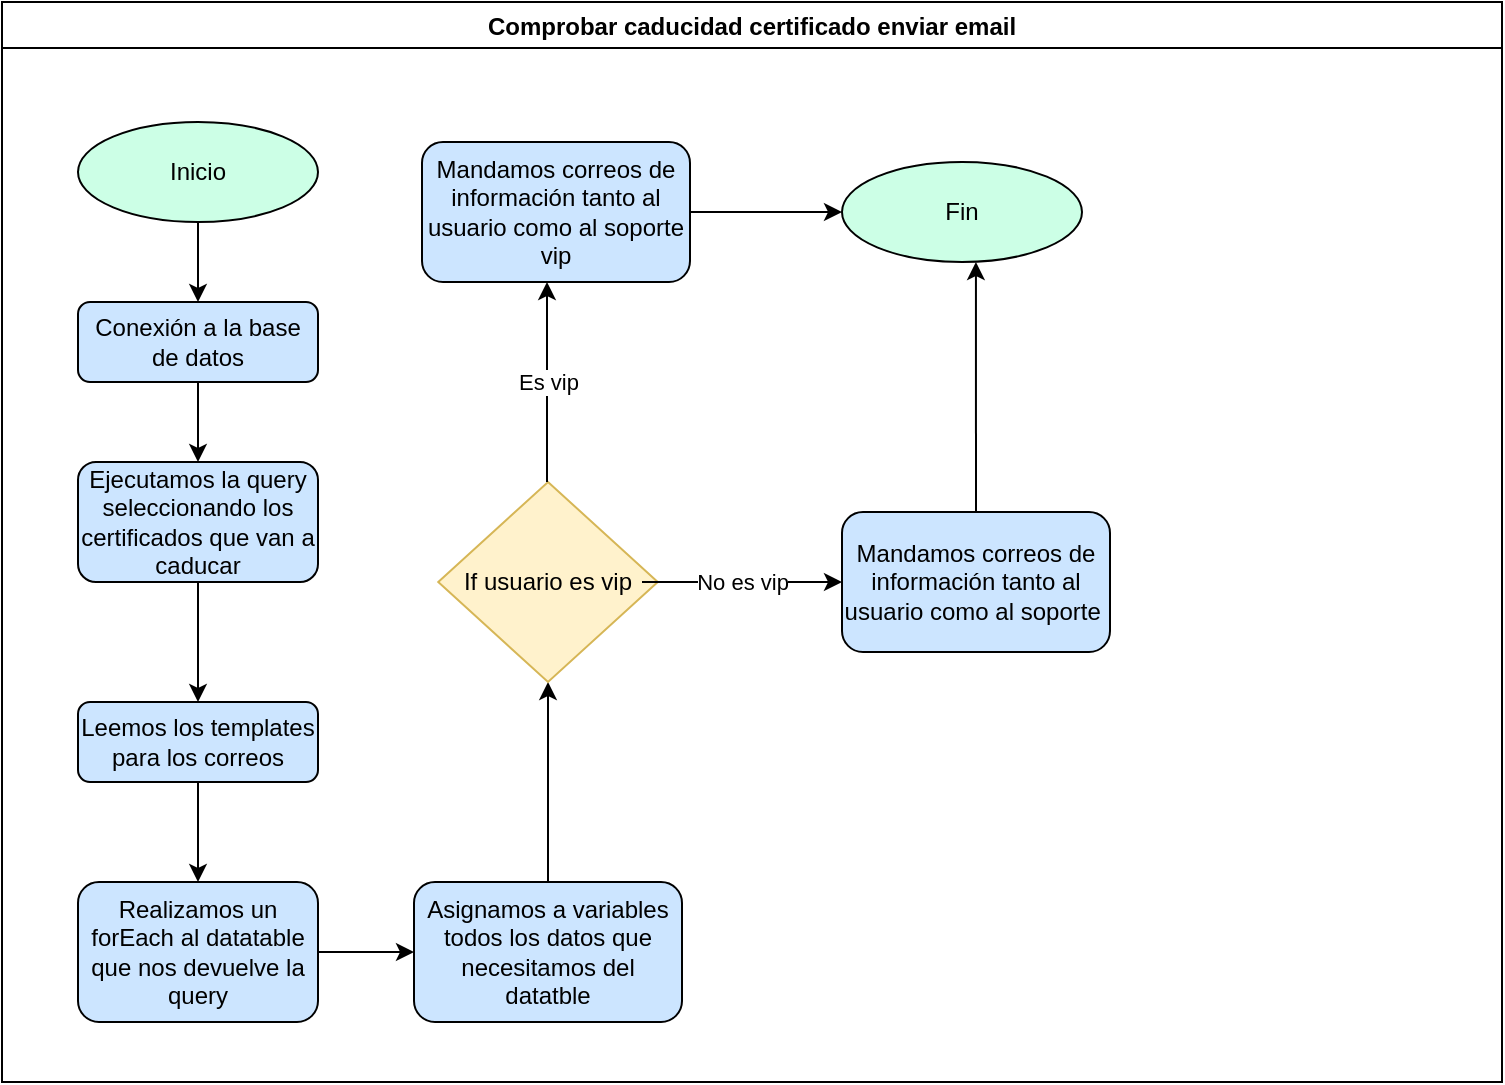 <mxfile version="14.6.13" type="device"><diagram id="8-eLQ-vo1XEB--dAlqfL" name="Página-1"><mxGraphModel dx="2678" dy="592" grid="1" gridSize="10" guides="1" tooltips="1" connect="1" arrows="1" fold="1" page="1" pageScale="1" pageWidth="827" pageHeight="1169" math="0" shadow="0"><root><mxCell id="0"/><mxCell id="1" parent="0"/><mxCell id="3qBFrPvA6Na9llxEXzv--5" value="Comprobar caducidad certificado enviar email" style="swimlane;" parent="1" vertex="1"><mxGeometry x="-1340" y="100" width="750" height="540" as="geometry"/></mxCell><mxCell id="h0UX9_JBWjjWPxAsGZl1-3" style="edgeStyle=orthogonalEdgeStyle;rounded=0;orthogonalLoop=1;jettySize=auto;html=1;exitX=0.5;exitY=1;exitDx=0;exitDy=0;entryX=0.5;entryY=0;entryDx=0;entryDy=0;" parent="3qBFrPvA6Na9llxEXzv--5" source="h0UX9_JBWjjWPxAsGZl1-1" target="h0UX9_JBWjjWPxAsGZl1-2" edge="1"><mxGeometry relative="1" as="geometry"/></mxCell><mxCell id="h0UX9_JBWjjWPxAsGZl1-1" value="Inicio" style="ellipse;whiteSpace=wrap;html=1;fillColor=#CCFFE6;" parent="3qBFrPvA6Na9llxEXzv--5" vertex="1"><mxGeometry x="38" y="60" width="120" height="50" as="geometry"/></mxCell><mxCell id="h0UX9_JBWjjWPxAsGZl1-6" style="edgeStyle=orthogonalEdgeStyle;rounded=0;orthogonalLoop=1;jettySize=auto;html=1;exitX=0.5;exitY=1;exitDx=0;exitDy=0;entryX=0.5;entryY=0;entryDx=0;entryDy=0;" parent="3qBFrPvA6Na9llxEXzv--5" source="h0UX9_JBWjjWPxAsGZl1-2" target="h0UX9_JBWjjWPxAsGZl1-4" edge="1"><mxGeometry relative="1" as="geometry"/></mxCell><mxCell id="h0UX9_JBWjjWPxAsGZl1-2" value="Conexión a la base de datos" style="rounded=1;whiteSpace=wrap;html=1;fillColor=#CCE5FF;" parent="3qBFrPvA6Na9llxEXzv--5" vertex="1"><mxGeometry x="38" y="150" width="120" height="40" as="geometry"/></mxCell><mxCell id="h0UX9_JBWjjWPxAsGZl1-8" style="edgeStyle=orthogonalEdgeStyle;rounded=0;orthogonalLoop=1;jettySize=auto;html=1;exitX=0.5;exitY=1;exitDx=0;exitDy=0;entryX=0.5;entryY=0;entryDx=0;entryDy=0;" parent="3qBFrPvA6Na9llxEXzv--5" source="h0UX9_JBWjjWPxAsGZl1-4" target="h0UX9_JBWjjWPxAsGZl1-7" edge="1"><mxGeometry relative="1" as="geometry"/></mxCell><mxCell id="h0UX9_JBWjjWPxAsGZl1-4" value="Ejecutamos la query seleccionando los certificados que van a caducar" style="rounded=1;whiteSpace=wrap;html=1;fillColor=#CCE5FF;" parent="3qBFrPvA6Na9llxEXzv--5" vertex="1"><mxGeometry x="38" y="230" width="120" height="60" as="geometry"/></mxCell><mxCell id="h0UX9_JBWjjWPxAsGZl1-10" style="edgeStyle=orthogonalEdgeStyle;rounded=0;orthogonalLoop=1;jettySize=auto;html=1;exitX=0.5;exitY=1;exitDx=0;exitDy=0;entryX=0.5;entryY=0;entryDx=0;entryDy=0;" parent="3qBFrPvA6Na9llxEXzv--5" source="h0UX9_JBWjjWPxAsGZl1-7" target="h0UX9_JBWjjWPxAsGZl1-9" edge="1"><mxGeometry relative="1" as="geometry"/></mxCell><mxCell id="h0UX9_JBWjjWPxAsGZl1-7" value="Leemos los templates para los correos" style="rounded=1;whiteSpace=wrap;html=1;fillColor=#CCE5FF;" parent="3qBFrPvA6Na9llxEXzv--5" vertex="1"><mxGeometry x="38" y="350" width="120" height="40" as="geometry"/></mxCell><mxCell id="v0ICKXNFu6dtyhbdAQiW-11" style="edgeStyle=orthogonalEdgeStyle;rounded=0;orthogonalLoop=1;jettySize=auto;html=1;exitX=1;exitY=0.5;exitDx=0;exitDy=0;entryX=0;entryY=0.5;entryDx=0;entryDy=0;" parent="3qBFrPvA6Na9llxEXzv--5" source="h0UX9_JBWjjWPxAsGZl1-9" target="v0ICKXNFu6dtyhbdAQiW-1" edge="1"><mxGeometry relative="1" as="geometry"/></mxCell><mxCell id="h0UX9_JBWjjWPxAsGZl1-9" value="Realizamos un forEach al datatable que nos devuelve la query" style="rounded=1;whiteSpace=wrap;html=1;fillColor=#CCE5FF;" parent="3qBFrPvA6Na9llxEXzv--5" vertex="1"><mxGeometry x="38" y="440" width="120" height="70" as="geometry"/></mxCell><mxCell id="Wuyx45UbhbYb70CO8bn9-9" value="Fin" style="ellipse;whiteSpace=wrap;html=1;fillColor=#CCFFE6;" parent="3qBFrPvA6Na9llxEXzv--5" vertex="1"><mxGeometry x="420" y="80" width="120" height="50" as="geometry"/></mxCell><mxCell id="fiIcuUHunvR-gbloCkuA-2" style="edgeStyle=orthogonalEdgeStyle;rounded=0;orthogonalLoop=1;jettySize=auto;html=1;entryX=0.5;entryY=1;entryDx=0;entryDy=0;" parent="3qBFrPvA6Na9llxEXzv--5" source="v0ICKXNFu6dtyhbdAQiW-1" target="fiIcuUHunvR-gbloCkuA-1" edge="1"><mxGeometry relative="1" as="geometry"/></mxCell><mxCell id="v0ICKXNFu6dtyhbdAQiW-1" value="Asignamos a variables todos los datos que necesitamos del datatble" style="rounded=1;whiteSpace=wrap;html=1;fillColor=#CCE5FF;" parent="3qBFrPvA6Na9llxEXzv--5" vertex="1"><mxGeometry x="206" y="440" width="134" height="70" as="geometry"/></mxCell><mxCell id="fiIcuUHunvR-gbloCkuA-1" value="If usuario es vip" style="rhombus;whiteSpace=wrap;html=1;fillColor=#fff2cc;strokeColor=#d6b656;" parent="3qBFrPvA6Na9llxEXzv--5" vertex="1"><mxGeometry x="218.13" y="240" width="109.75" height="100" as="geometry"/></mxCell><mxCell id="fiIcuUHunvR-gbloCkuA-3" value="" style="endArrow=classic;html=1;" parent="3qBFrPvA6Na9llxEXzv--5" edge="1"><mxGeometry relative="1" as="geometry"><mxPoint x="272.5" y="240" as="sourcePoint"/><mxPoint x="272.5" y="140" as="targetPoint"/></mxGeometry></mxCell><mxCell id="fiIcuUHunvR-gbloCkuA-4" value="Es vip" style="edgeLabel;resizable=0;html=1;align=center;verticalAlign=middle;" parent="fiIcuUHunvR-gbloCkuA-3" connectable="0" vertex="1"><mxGeometry relative="1" as="geometry"/></mxCell><mxCell id="fiIcuUHunvR-gbloCkuA-7" style="edgeStyle=orthogonalEdgeStyle;rounded=0;orthogonalLoop=1;jettySize=auto;html=1;exitX=1;exitY=0.5;exitDx=0;exitDy=0;entryX=0;entryY=0.5;entryDx=0;entryDy=0;" parent="3qBFrPvA6Na9llxEXzv--5" source="fiIcuUHunvR-gbloCkuA-5" target="Wuyx45UbhbYb70CO8bn9-9" edge="1"><mxGeometry relative="1" as="geometry"/></mxCell><mxCell id="fiIcuUHunvR-gbloCkuA-5" value="Mandamos correos de información tanto al usuario como al soporte vip" style="rounded=1;whiteSpace=wrap;html=1;fillColor=#CCE5FF;" parent="3qBFrPvA6Na9llxEXzv--5" vertex="1"><mxGeometry x="210" y="70" width="134" height="70" as="geometry"/></mxCell><mxCell id="fiIcuUHunvR-gbloCkuA-10" style="edgeStyle=orthogonalEdgeStyle;rounded=0;orthogonalLoop=1;jettySize=auto;html=1;exitX=0.5;exitY=0;exitDx=0;exitDy=0;entryX=0.558;entryY=1;entryDx=0;entryDy=0;entryPerimeter=0;" parent="3qBFrPvA6Na9llxEXzv--5" source="fiIcuUHunvR-gbloCkuA-6" target="Wuyx45UbhbYb70CO8bn9-9" edge="1"><mxGeometry relative="1" as="geometry"/></mxCell><mxCell id="fiIcuUHunvR-gbloCkuA-6" value="Mandamos correos de información tanto al usuario como al soporte&amp;nbsp;" style="rounded=1;whiteSpace=wrap;html=1;fillColor=#CCE5FF;" parent="3qBFrPvA6Na9llxEXzv--5" vertex="1"><mxGeometry x="420" y="255" width="134" height="70" as="geometry"/></mxCell><mxCell id="zUVHH0CjK92QpdbADo_9-3" value="" style="endArrow=classic;html=1;" edge="1" parent="3qBFrPvA6Na9llxEXzv--5"><mxGeometry relative="1" as="geometry"><mxPoint x="320" y="290" as="sourcePoint"/><mxPoint x="420" y="290" as="targetPoint"/></mxGeometry></mxCell><mxCell id="zUVHH0CjK92QpdbADo_9-4" value="No es vip" style="edgeLabel;resizable=0;html=1;align=center;verticalAlign=middle;" connectable="0" vertex="1" parent="zUVHH0CjK92QpdbADo_9-3"><mxGeometry relative="1" as="geometry"/></mxCell></root></mxGraphModel></diagram></mxfile>
